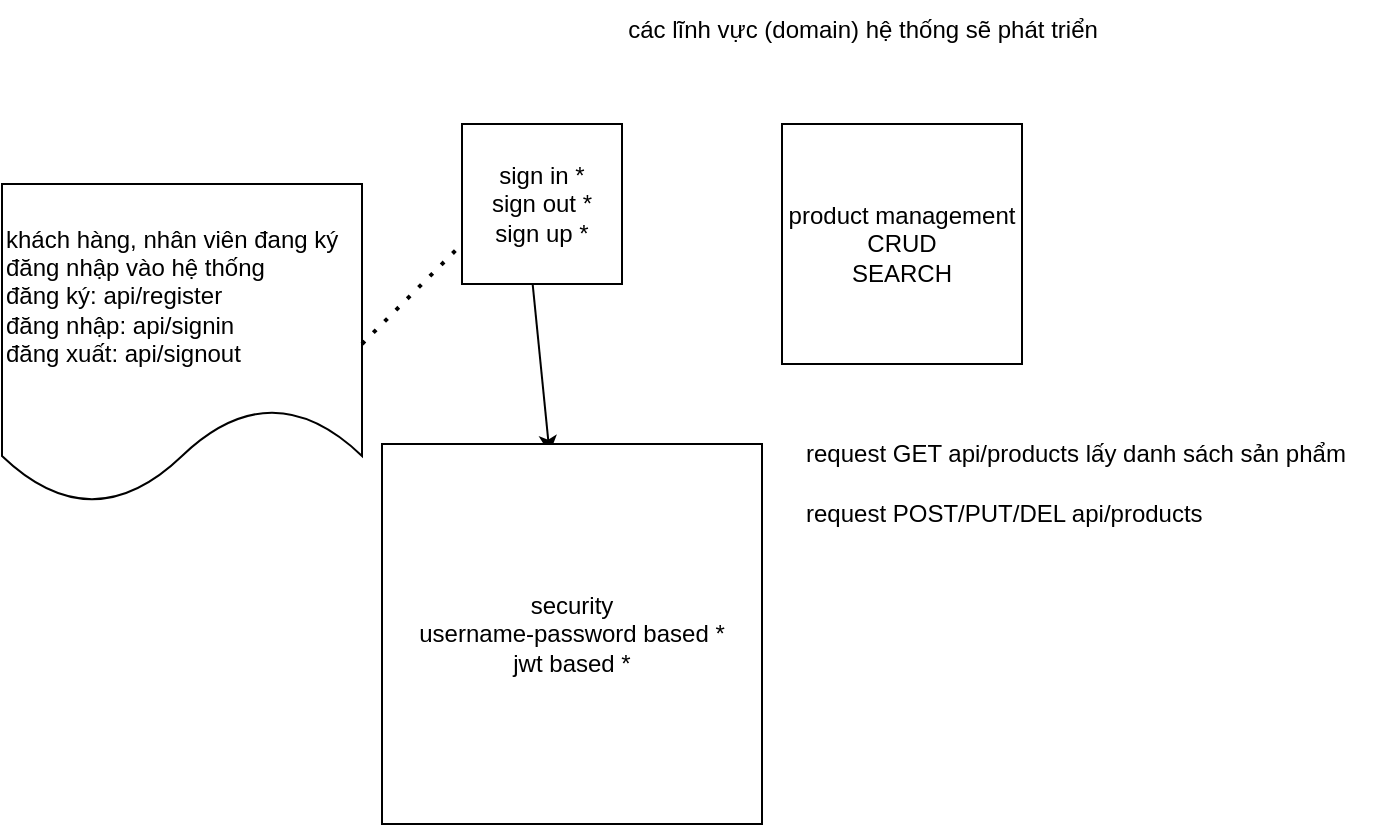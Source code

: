 <mxfile version="21.4.0" type="github">
  <diagram name="Page-1" id="AY5aCEsH_-TEs7CG9HPi">
    <mxGraphModel dx="896" dy="493" grid="1" gridSize="10" guides="1" tooltips="1" connect="1" arrows="1" fold="1" page="1" pageScale="1" pageWidth="850" pageHeight="1100" math="0" shadow="0">
      <root>
        <mxCell id="0" />
        <mxCell id="1" parent="0" />
        <mxCell id="gRu7T_2IsZ-dY_oKOvaS-2" value="các lĩnh vực (domain) hệ thống sẽ phát triển" style="text;html=1;align=center;verticalAlign=middle;resizable=0;points=[];autosize=1;strokeColor=none;fillColor=none;" parent="1" vertex="1">
          <mxGeometry x="300" y="18" width="260" height="30" as="geometry" />
        </mxCell>
        <mxCell id="gRu7T_2IsZ-dY_oKOvaS-3" value="&lt;div&gt;sign in *&lt;/div&gt;&lt;div&gt;sign out *&lt;/div&gt;&lt;div&gt;sign up *&lt;/div&gt;" style="whiteSpace=wrap;html=1;aspect=fixed;" parent="1" vertex="1">
          <mxGeometry x="230" y="80" width="80" height="80" as="geometry" />
        </mxCell>
        <mxCell id="gRu7T_2IsZ-dY_oKOvaS-4" value="product management&lt;br&gt;CRUD&lt;br&gt;SEARCH" style="whiteSpace=wrap;html=1;aspect=fixed;" parent="1" vertex="1">
          <mxGeometry x="390" y="80" width="120" height="120" as="geometry" />
        </mxCell>
        <mxCell id="j72MVarRwJrg6eLjHR5--1" value="" style="endArrow=classic;html=1;rounded=0;exitX=0.441;exitY=0.994;exitDx=0;exitDy=0;exitPerimeter=0;entryX=0.441;entryY=0.025;entryDx=0;entryDy=0;entryPerimeter=0;" edge="1" parent="1" source="gRu7T_2IsZ-dY_oKOvaS-3" target="j72MVarRwJrg6eLjHR5--2">
          <mxGeometry width="50" height="50" relative="1" as="geometry">
            <mxPoint x="420" y="230" as="sourcePoint" />
            <mxPoint x="265" y="240" as="targetPoint" />
          </mxGeometry>
        </mxCell>
        <mxCell id="j72MVarRwJrg6eLjHR5--2" value="security&lt;br&gt;username-password based *&lt;br&gt;jwt based *" style="whiteSpace=wrap;html=1;aspect=fixed;" vertex="1" parent="1">
          <mxGeometry x="190" y="240" width="190" height="190" as="geometry" />
        </mxCell>
        <mxCell id="j72MVarRwJrg6eLjHR5--3" value="khách hàng, nhân viên đang ký đăng nhập vào hệ thống&lt;br&gt;đăng ký: api/register&lt;br&gt;đăng nhập: api/signin&lt;br&gt;đăng xuất: api/signout" style="shape=document;whiteSpace=wrap;html=1;boundedLbl=1;align=left;" vertex="1" parent="1">
          <mxGeometry y="110" width="180" height="160" as="geometry" />
        </mxCell>
        <mxCell id="j72MVarRwJrg6eLjHR5--5" value="" style="endArrow=none;dashed=1;html=1;dashPattern=1 3;strokeWidth=2;rounded=0;exitX=1;exitY=0.5;exitDx=0;exitDy=0;entryX=0;entryY=0.75;entryDx=0;entryDy=0;" edge="1" parent="1" source="j72MVarRwJrg6eLjHR5--3" target="gRu7T_2IsZ-dY_oKOvaS-3">
          <mxGeometry width="50" height="50" relative="1" as="geometry">
            <mxPoint x="420" y="230" as="sourcePoint" />
            <mxPoint x="470" y="180" as="targetPoint" />
          </mxGeometry>
        </mxCell>
        <mxCell id="j72MVarRwJrg6eLjHR5--7" value="request POST/PUT/DEL api/products" style="text;html=1;align=left;verticalAlign=middle;resizable=0;points=[];autosize=1;strokeColor=none;fillColor=none;" vertex="1" parent="1">
          <mxGeometry x="400" y="260" width="220" height="30" as="geometry" />
        </mxCell>
        <mxCell id="j72MVarRwJrg6eLjHR5--9" value="request GET api/products lấy danh sách sản phẩm" style="text;html=1;align=left;verticalAlign=middle;resizable=0;points=[];autosize=1;strokeColor=none;fillColor=none;" vertex="1" parent="1">
          <mxGeometry x="400" y="230" width="290" height="30" as="geometry" />
        </mxCell>
      </root>
    </mxGraphModel>
  </diagram>
</mxfile>
